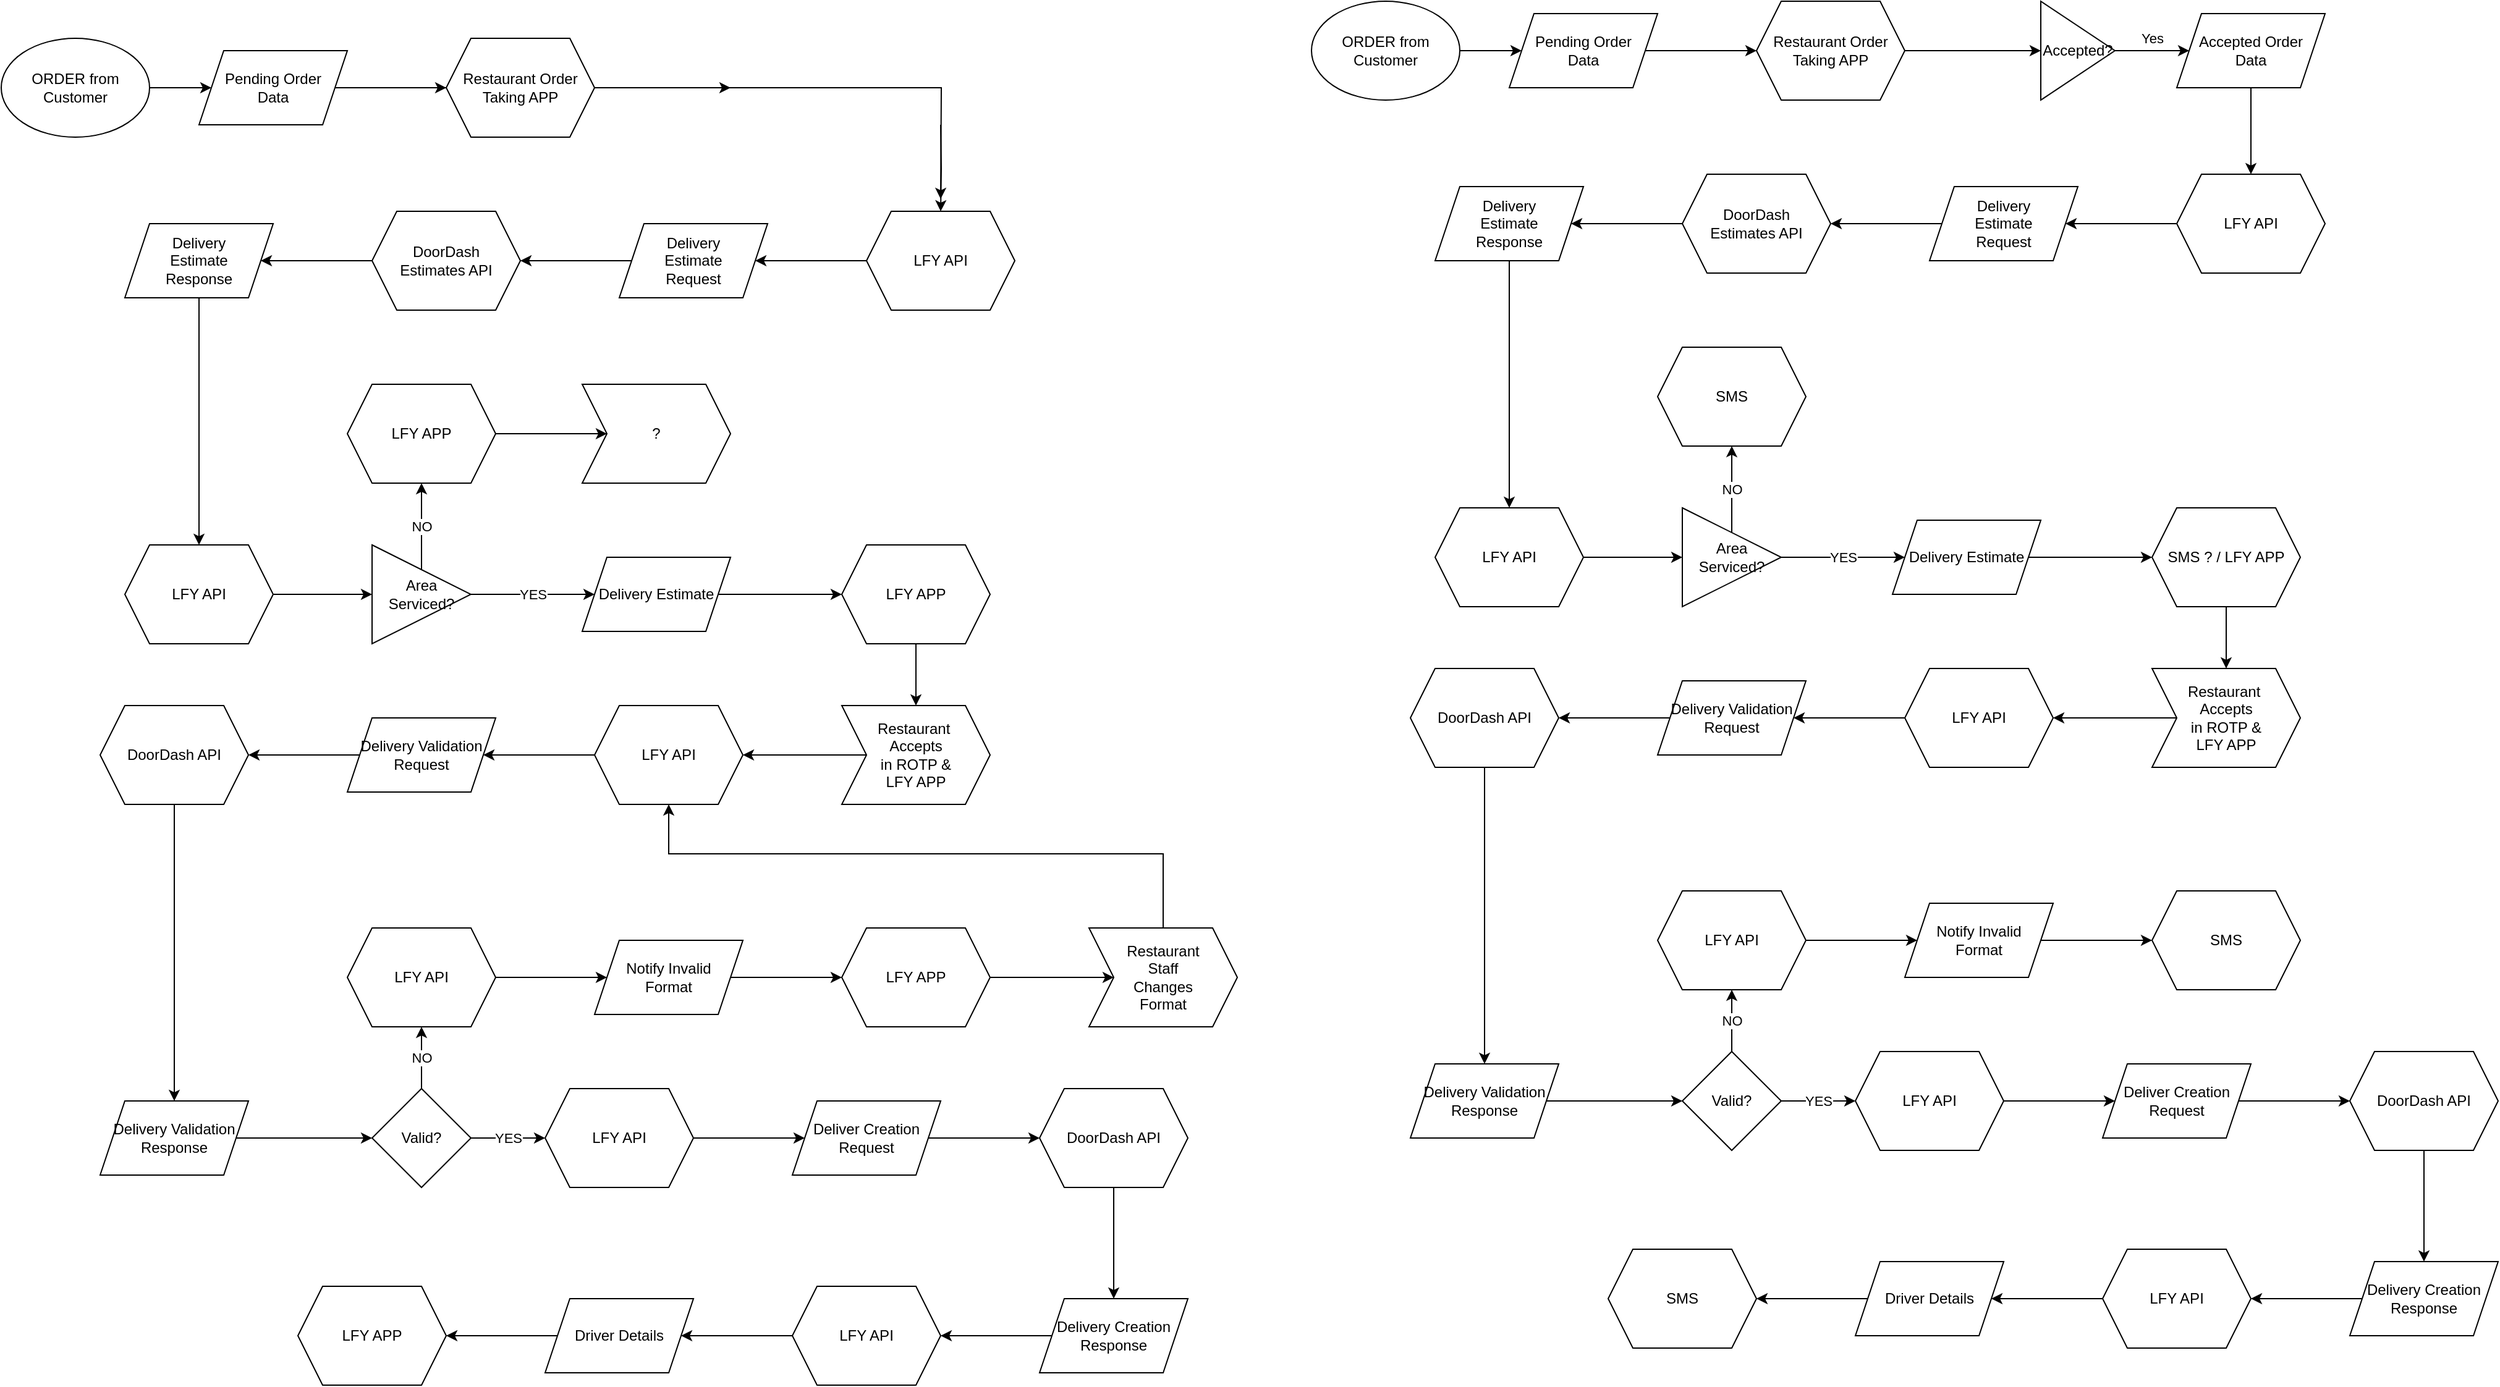 <mxfile version="13.10.3" type="github">
  <diagram id="C5RBs43oDa-KdzZeNtuy" name="Page-1">
    <mxGraphModel dx="2277" dy="486" grid="1" gridSize="10" guides="1" tooltips="1" connect="1" arrows="1" fold="1" page="1" pageScale="1" pageWidth="1169" pageHeight="827" math="0" shadow="0">
      <root>
        <mxCell id="WIyWlLk6GJQsqaUBKTNV-0" />
        <mxCell id="WIyWlLk6GJQsqaUBKTNV-1" parent="WIyWlLk6GJQsqaUBKTNV-0" />
        <mxCell id="BbHpFT5DxQx8BsEyUZnm-32" value="" style="edgeStyle=orthogonalEdgeStyle;rounded=0;orthogonalLoop=1;jettySize=auto;html=1;" parent="WIyWlLk6GJQsqaUBKTNV-1" source="BbHpFT5DxQx8BsEyUZnm-0" target="BbHpFT5DxQx8BsEyUZnm-29" edge="1">
          <mxGeometry relative="1" as="geometry" />
        </mxCell>
        <mxCell id="BbHpFT5DxQx8BsEyUZnm-0" value="ORDER from Customer" style="ellipse;whiteSpace=wrap;html=1;" parent="WIyWlLk6GJQsqaUBKTNV-1" vertex="1">
          <mxGeometry x="-1000" y="90" width="120" height="80" as="geometry" />
        </mxCell>
        <mxCell id="BbHpFT5DxQx8BsEyUZnm-31" value="" style="edgeStyle=orthogonalEdgeStyle;rounded=0;orthogonalLoop=1;jettySize=auto;html=1;" parent="WIyWlLk6GJQsqaUBKTNV-1" source="BbHpFT5DxQx8BsEyUZnm-29" target="BbHpFT5DxQx8BsEyUZnm-30" edge="1">
          <mxGeometry relative="1" as="geometry" />
        </mxCell>
        <mxCell id="Xb2oiLU13DwrRVQwLEj5-64" value="" style="edgeStyle=orthogonalEdgeStyle;rounded=0;orthogonalLoop=1;jettySize=auto;html=1;" edge="1" parent="WIyWlLk6GJQsqaUBKTNV-1" source="BbHpFT5DxQx8BsEyUZnm-29">
          <mxGeometry relative="1" as="geometry">
            <mxPoint x="-240" y="220" as="targetPoint" />
          </mxGeometry>
        </mxCell>
        <mxCell id="BbHpFT5DxQx8BsEyUZnm-29" value="Pending Order &lt;br&gt;Data" style="shape=parallelogram;perimeter=parallelogramPerimeter;whiteSpace=wrap;html=1;fixedSize=1;" parent="WIyWlLk6GJQsqaUBKTNV-1" vertex="1">
          <mxGeometry x="-840" y="100" width="120" height="60" as="geometry" />
        </mxCell>
        <mxCell id="BbHpFT5DxQx8BsEyUZnm-34" value="" style="edgeStyle=orthogonalEdgeStyle;rounded=0;orthogonalLoop=1;jettySize=auto;html=1;" parent="WIyWlLk6GJQsqaUBKTNV-1" source="BbHpFT5DxQx8BsEyUZnm-30" edge="1">
          <mxGeometry relative="1" as="geometry">
            <mxPoint x="-410" y="130" as="targetPoint" />
          </mxGeometry>
        </mxCell>
        <mxCell id="BbHpFT5DxQx8BsEyUZnm-30" value="Restaurant Order&lt;br&gt;Taking APP" style="shape=hexagon;perimeter=hexagonPerimeter2;whiteSpace=wrap;html=1;fixedSize=1;" parent="WIyWlLk6GJQsqaUBKTNV-1" vertex="1">
          <mxGeometry x="-640" y="90" width="120" height="80" as="geometry" />
        </mxCell>
        <mxCell id="BbHpFT5DxQx8BsEyUZnm-40" value="" style="edgeStyle=orthogonalEdgeStyle;rounded=0;orthogonalLoop=1;jettySize=auto;html=1;" parent="WIyWlLk6GJQsqaUBKTNV-1" target="BbHpFT5DxQx8BsEyUZnm-39" edge="1">
          <mxGeometry relative="1" as="geometry">
            <mxPoint x="-240" y="160" as="sourcePoint" />
          </mxGeometry>
        </mxCell>
        <mxCell id="BbHpFT5DxQx8BsEyUZnm-42" value="" style="edgeStyle=orthogonalEdgeStyle;rounded=0;orthogonalLoop=1;jettySize=auto;html=1;" parent="WIyWlLk6GJQsqaUBKTNV-1" source="BbHpFT5DxQx8BsEyUZnm-39" target="BbHpFT5DxQx8BsEyUZnm-41" edge="1">
          <mxGeometry relative="1" as="geometry" />
        </mxCell>
        <mxCell id="BbHpFT5DxQx8BsEyUZnm-39" value="LFY API" style="shape=hexagon;perimeter=hexagonPerimeter2;whiteSpace=wrap;html=1;fixedSize=1;" parent="WIyWlLk6GJQsqaUBKTNV-1" vertex="1">
          <mxGeometry x="-300" y="230" width="120" height="80" as="geometry" />
        </mxCell>
        <mxCell id="BbHpFT5DxQx8BsEyUZnm-44" value="" style="edgeStyle=orthogonalEdgeStyle;rounded=0;orthogonalLoop=1;jettySize=auto;html=1;" parent="WIyWlLk6GJQsqaUBKTNV-1" source="BbHpFT5DxQx8BsEyUZnm-41" target="BbHpFT5DxQx8BsEyUZnm-43" edge="1">
          <mxGeometry relative="1" as="geometry" />
        </mxCell>
        <mxCell id="BbHpFT5DxQx8BsEyUZnm-41" value="Delivery &lt;br&gt;Estimate&lt;br&gt;Request" style="shape=parallelogram;perimeter=parallelogramPerimeter;whiteSpace=wrap;html=1;fixedSize=1;" parent="WIyWlLk6GJQsqaUBKTNV-1" vertex="1">
          <mxGeometry x="-500" y="240" width="120" height="60" as="geometry" />
        </mxCell>
        <mxCell id="BbHpFT5DxQx8BsEyUZnm-46" value="" style="edgeStyle=orthogonalEdgeStyle;rounded=0;orthogonalLoop=1;jettySize=auto;html=1;" parent="WIyWlLk6GJQsqaUBKTNV-1" source="BbHpFT5DxQx8BsEyUZnm-43" target="BbHpFT5DxQx8BsEyUZnm-45" edge="1">
          <mxGeometry relative="1" as="geometry" />
        </mxCell>
        <mxCell id="BbHpFT5DxQx8BsEyUZnm-43" value="DoorDash &lt;br&gt;Estimates API" style="shape=hexagon;perimeter=hexagonPerimeter2;whiteSpace=wrap;html=1;fixedSize=1;" parent="WIyWlLk6GJQsqaUBKTNV-1" vertex="1">
          <mxGeometry x="-700" y="230" width="120" height="80" as="geometry" />
        </mxCell>
        <mxCell id="BbHpFT5DxQx8BsEyUZnm-50" value="" style="edgeStyle=orthogonalEdgeStyle;rounded=0;orthogonalLoop=1;jettySize=auto;html=1;" parent="WIyWlLk6GJQsqaUBKTNV-1" source="BbHpFT5DxQx8BsEyUZnm-45" target="BbHpFT5DxQx8BsEyUZnm-49" edge="1">
          <mxGeometry relative="1" as="geometry" />
        </mxCell>
        <mxCell id="BbHpFT5DxQx8BsEyUZnm-45" value="Delivery&lt;br&gt;Estimate&lt;br&gt;Response" style="shape=parallelogram;perimeter=parallelogramPerimeter;whiteSpace=wrap;html=1;fixedSize=1;" parent="WIyWlLk6GJQsqaUBKTNV-1" vertex="1">
          <mxGeometry x="-900" y="240" width="120" height="60" as="geometry" />
        </mxCell>
        <mxCell id="BbHpFT5DxQx8BsEyUZnm-58" value="" style="edgeStyle=orthogonalEdgeStyle;rounded=0;orthogonalLoop=1;jettySize=auto;html=1;" parent="WIyWlLk6GJQsqaUBKTNV-1" source="BbHpFT5DxQx8BsEyUZnm-49" target="BbHpFT5DxQx8BsEyUZnm-57" edge="1">
          <mxGeometry relative="1" as="geometry" />
        </mxCell>
        <mxCell id="BbHpFT5DxQx8BsEyUZnm-49" value="LFY API" style="shape=hexagon;perimeter=hexagonPerimeter2;whiteSpace=wrap;html=1;fixedSize=1;" parent="WIyWlLk6GJQsqaUBKTNV-1" vertex="1">
          <mxGeometry x="-900" y="500" width="120" height="80" as="geometry" />
        </mxCell>
        <mxCell id="BbHpFT5DxQx8BsEyUZnm-54" value="" style="edgeStyle=orthogonalEdgeStyle;rounded=0;orthogonalLoop=1;jettySize=auto;html=1;" parent="WIyWlLk6GJQsqaUBKTNV-1" source="BbHpFT5DxQx8BsEyUZnm-51" target="BbHpFT5DxQx8BsEyUZnm-53" edge="1">
          <mxGeometry relative="1" as="geometry" />
        </mxCell>
        <mxCell id="BbHpFT5DxQx8BsEyUZnm-51" value="Delivery Estimate" style="shape=parallelogram;perimeter=parallelogramPerimeter;whiteSpace=wrap;html=1;fixedSize=1;" parent="WIyWlLk6GJQsqaUBKTNV-1" vertex="1">
          <mxGeometry x="-530" y="510" width="120" height="60" as="geometry" />
        </mxCell>
        <mxCell id="BbHpFT5DxQx8BsEyUZnm-56" value="" style="edgeStyle=orthogonalEdgeStyle;rounded=0;orthogonalLoop=1;jettySize=auto;html=1;" parent="WIyWlLk6GJQsqaUBKTNV-1" source="BbHpFT5DxQx8BsEyUZnm-53" target="BbHpFT5DxQx8BsEyUZnm-55" edge="1">
          <mxGeometry relative="1" as="geometry" />
        </mxCell>
        <mxCell id="BbHpFT5DxQx8BsEyUZnm-53" value="LFY APP" style="shape=hexagon;perimeter=hexagonPerimeter2;whiteSpace=wrap;html=1;fixedSize=1;" parent="WIyWlLk6GJQsqaUBKTNV-1" vertex="1">
          <mxGeometry x="-320" y="500" width="120" height="80" as="geometry" />
        </mxCell>
        <mxCell id="BbHpFT5DxQx8BsEyUZnm-69" value="" style="edgeStyle=orthogonalEdgeStyle;rounded=0;orthogonalLoop=1;jettySize=auto;html=1;" parent="WIyWlLk6GJQsqaUBKTNV-1" source="BbHpFT5DxQx8BsEyUZnm-55" target="BbHpFT5DxQx8BsEyUZnm-68" edge="1">
          <mxGeometry relative="1" as="geometry" />
        </mxCell>
        <mxCell id="BbHpFT5DxQx8BsEyUZnm-55" value="Restaurant&amp;nbsp;&lt;br&gt;Accepts&lt;br&gt;in ROTP &amp;amp; &lt;br&gt;LFY APP" style="shape=step;perimeter=stepPerimeter;whiteSpace=wrap;html=1;fixedSize=1;" parent="WIyWlLk6GJQsqaUBKTNV-1" vertex="1">
          <mxGeometry x="-320" y="630" width="120" height="80" as="geometry" />
        </mxCell>
        <mxCell id="BbHpFT5DxQx8BsEyUZnm-59" value="YES" style="edgeStyle=orthogonalEdgeStyle;rounded=0;orthogonalLoop=1;jettySize=auto;html=1;" parent="WIyWlLk6GJQsqaUBKTNV-1" source="BbHpFT5DxQx8BsEyUZnm-57" target="BbHpFT5DxQx8BsEyUZnm-51" edge="1">
          <mxGeometry relative="1" as="geometry" />
        </mxCell>
        <mxCell id="BbHpFT5DxQx8BsEyUZnm-61" value="NO" style="edgeStyle=orthogonalEdgeStyle;rounded=0;orthogonalLoop=1;jettySize=auto;html=1;" parent="WIyWlLk6GJQsqaUBKTNV-1" source="BbHpFT5DxQx8BsEyUZnm-57" target="BbHpFT5DxQx8BsEyUZnm-60" edge="1">
          <mxGeometry relative="1" as="geometry" />
        </mxCell>
        <mxCell id="BbHpFT5DxQx8BsEyUZnm-57" value="Area&lt;br&gt;Serviced?" style="triangle;whiteSpace=wrap;html=1;" parent="WIyWlLk6GJQsqaUBKTNV-1" vertex="1">
          <mxGeometry x="-700" y="500" width="80" height="80" as="geometry" />
        </mxCell>
        <mxCell id="BbHpFT5DxQx8BsEyUZnm-63" value="" style="edgeStyle=orthogonalEdgeStyle;rounded=0;orthogonalLoop=1;jettySize=auto;html=1;" parent="WIyWlLk6GJQsqaUBKTNV-1" source="BbHpFT5DxQx8BsEyUZnm-60" target="BbHpFT5DxQx8BsEyUZnm-62" edge="1">
          <mxGeometry relative="1" as="geometry" />
        </mxCell>
        <mxCell id="BbHpFT5DxQx8BsEyUZnm-60" value="LFY APP" style="shape=hexagon;perimeter=hexagonPerimeter2;whiteSpace=wrap;html=1;fixedSize=1;" parent="WIyWlLk6GJQsqaUBKTNV-1" vertex="1">
          <mxGeometry x="-720" y="370" width="120" height="80" as="geometry" />
        </mxCell>
        <mxCell id="BbHpFT5DxQx8BsEyUZnm-62" value="?" style="shape=step;perimeter=stepPerimeter;whiteSpace=wrap;html=1;fixedSize=1;" parent="WIyWlLk6GJQsqaUBKTNV-1" vertex="1">
          <mxGeometry x="-530" y="370" width="120" height="80" as="geometry" />
        </mxCell>
        <mxCell id="BbHpFT5DxQx8BsEyUZnm-71" value="" style="edgeStyle=orthogonalEdgeStyle;rounded=0;orthogonalLoop=1;jettySize=auto;html=1;" parent="WIyWlLk6GJQsqaUBKTNV-1" source="BbHpFT5DxQx8BsEyUZnm-68" target="BbHpFT5DxQx8BsEyUZnm-70" edge="1">
          <mxGeometry relative="1" as="geometry" />
        </mxCell>
        <mxCell id="BbHpFT5DxQx8BsEyUZnm-68" value="LFY API" style="shape=hexagon;perimeter=hexagonPerimeter2;whiteSpace=wrap;html=1;fixedSize=1;" parent="WIyWlLk6GJQsqaUBKTNV-1" vertex="1">
          <mxGeometry x="-520" y="630" width="120" height="80" as="geometry" />
        </mxCell>
        <mxCell id="BbHpFT5DxQx8BsEyUZnm-73" value="" style="edgeStyle=orthogonalEdgeStyle;rounded=0;orthogonalLoop=1;jettySize=auto;html=1;" parent="WIyWlLk6GJQsqaUBKTNV-1" source="BbHpFT5DxQx8BsEyUZnm-70" target="BbHpFT5DxQx8BsEyUZnm-72" edge="1">
          <mxGeometry relative="1" as="geometry" />
        </mxCell>
        <mxCell id="BbHpFT5DxQx8BsEyUZnm-70" value="Delivery Validation&lt;br&gt;Request" style="shape=parallelogram;perimeter=parallelogramPerimeter;whiteSpace=wrap;html=1;fixedSize=1;" parent="WIyWlLk6GJQsqaUBKTNV-1" vertex="1">
          <mxGeometry x="-720" y="640" width="120" height="60" as="geometry" />
        </mxCell>
        <mxCell id="BbHpFT5DxQx8BsEyUZnm-75" value="" style="edgeStyle=orthogonalEdgeStyle;rounded=0;orthogonalLoop=1;jettySize=auto;html=1;" parent="WIyWlLk6GJQsqaUBKTNV-1" source="BbHpFT5DxQx8BsEyUZnm-72" target="BbHpFT5DxQx8BsEyUZnm-74" edge="1">
          <mxGeometry relative="1" as="geometry" />
        </mxCell>
        <mxCell id="BbHpFT5DxQx8BsEyUZnm-72" value="DoorDash API" style="shape=hexagon;perimeter=hexagonPerimeter2;whiteSpace=wrap;html=1;fixedSize=1;" parent="WIyWlLk6GJQsqaUBKTNV-1" vertex="1">
          <mxGeometry x="-920" y="630" width="120" height="80" as="geometry" />
        </mxCell>
        <mxCell id="BbHpFT5DxQx8BsEyUZnm-79" value="" style="edgeStyle=orthogonalEdgeStyle;rounded=0;orthogonalLoop=1;jettySize=auto;html=1;" parent="WIyWlLk6GJQsqaUBKTNV-1" source="BbHpFT5DxQx8BsEyUZnm-74" target="BbHpFT5DxQx8BsEyUZnm-78" edge="1">
          <mxGeometry relative="1" as="geometry" />
        </mxCell>
        <mxCell id="BbHpFT5DxQx8BsEyUZnm-74" value="Delivery Validation&lt;br&gt;Response" style="shape=parallelogram;perimeter=parallelogramPerimeter;whiteSpace=wrap;html=1;fixedSize=1;" parent="WIyWlLk6GJQsqaUBKTNV-1" vertex="1">
          <mxGeometry x="-920" y="950" width="120" height="60" as="geometry" />
        </mxCell>
        <mxCell id="BbHpFT5DxQx8BsEyUZnm-82" value="NO" style="edgeStyle=orthogonalEdgeStyle;rounded=0;orthogonalLoop=1;jettySize=auto;html=1;" parent="WIyWlLk6GJQsqaUBKTNV-1" source="BbHpFT5DxQx8BsEyUZnm-78" target="BbHpFT5DxQx8BsEyUZnm-81" edge="1">
          <mxGeometry relative="1" as="geometry" />
        </mxCell>
        <mxCell id="BbHpFT5DxQx8BsEyUZnm-92" value="YES" style="edgeStyle=orthogonalEdgeStyle;rounded=0;orthogonalLoop=1;jettySize=auto;html=1;" parent="WIyWlLk6GJQsqaUBKTNV-1" source="BbHpFT5DxQx8BsEyUZnm-78" target="BbHpFT5DxQx8BsEyUZnm-91" edge="1">
          <mxGeometry relative="1" as="geometry" />
        </mxCell>
        <mxCell id="BbHpFT5DxQx8BsEyUZnm-78" value="Valid?" style="rhombus;whiteSpace=wrap;html=1;" parent="WIyWlLk6GJQsqaUBKTNV-1" vertex="1">
          <mxGeometry x="-700" y="940" width="80" height="80" as="geometry" />
        </mxCell>
        <mxCell id="BbHpFT5DxQx8BsEyUZnm-84" value="" style="edgeStyle=orthogonalEdgeStyle;rounded=0;orthogonalLoop=1;jettySize=auto;html=1;" parent="WIyWlLk6GJQsqaUBKTNV-1" source="BbHpFT5DxQx8BsEyUZnm-81" target="BbHpFT5DxQx8BsEyUZnm-83" edge="1">
          <mxGeometry relative="1" as="geometry" />
        </mxCell>
        <mxCell id="BbHpFT5DxQx8BsEyUZnm-81" value="LFY API" style="shape=hexagon;perimeter=hexagonPerimeter2;whiteSpace=wrap;html=1;fixedSize=1;" parent="WIyWlLk6GJQsqaUBKTNV-1" vertex="1">
          <mxGeometry x="-720" y="810" width="120" height="80" as="geometry" />
        </mxCell>
        <mxCell id="BbHpFT5DxQx8BsEyUZnm-86" value="" style="edgeStyle=orthogonalEdgeStyle;rounded=0;orthogonalLoop=1;jettySize=auto;html=1;" parent="WIyWlLk6GJQsqaUBKTNV-1" source="BbHpFT5DxQx8BsEyUZnm-83" target="BbHpFT5DxQx8BsEyUZnm-85" edge="1">
          <mxGeometry relative="1" as="geometry" />
        </mxCell>
        <mxCell id="BbHpFT5DxQx8BsEyUZnm-83" value="Notify Invalid&lt;br&gt;Format" style="shape=parallelogram;perimeter=parallelogramPerimeter;whiteSpace=wrap;html=1;fixedSize=1;" parent="WIyWlLk6GJQsqaUBKTNV-1" vertex="1">
          <mxGeometry x="-520" y="820" width="120" height="60" as="geometry" />
        </mxCell>
        <mxCell id="BbHpFT5DxQx8BsEyUZnm-88" value="" style="edgeStyle=orthogonalEdgeStyle;rounded=0;orthogonalLoop=1;jettySize=auto;html=1;" parent="WIyWlLk6GJQsqaUBKTNV-1" source="BbHpFT5DxQx8BsEyUZnm-85" target="BbHpFT5DxQx8BsEyUZnm-87" edge="1">
          <mxGeometry relative="1" as="geometry" />
        </mxCell>
        <mxCell id="BbHpFT5DxQx8BsEyUZnm-85" value="LFY APP" style="shape=hexagon;perimeter=hexagonPerimeter2;whiteSpace=wrap;html=1;fixedSize=1;" parent="WIyWlLk6GJQsqaUBKTNV-1" vertex="1">
          <mxGeometry x="-320" y="810" width="120" height="80" as="geometry" />
        </mxCell>
        <mxCell id="BbHpFT5DxQx8BsEyUZnm-90" style="edgeStyle=orthogonalEdgeStyle;rounded=0;orthogonalLoop=1;jettySize=auto;html=1;entryX=0.5;entryY=1;entryDx=0;entryDy=0;" parent="WIyWlLk6GJQsqaUBKTNV-1" source="BbHpFT5DxQx8BsEyUZnm-87" target="BbHpFT5DxQx8BsEyUZnm-68" edge="1">
          <mxGeometry relative="1" as="geometry">
            <mxPoint x="-140" y="730" as="targetPoint" />
            <Array as="points">
              <mxPoint x="-60" y="750" />
              <mxPoint x="-460" y="750" />
            </Array>
          </mxGeometry>
        </mxCell>
        <mxCell id="BbHpFT5DxQx8BsEyUZnm-87" value="Restaurant&lt;br&gt;Staff&lt;br&gt;Changes&lt;br&gt;Format" style="shape=step;perimeter=stepPerimeter;whiteSpace=wrap;html=1;fixedSize=1;" parent="WIyWlLk6GJQsqaUBKTNV-1" vertex="1">
          <mxGeometry x="-120" y="810" width="120" height="80" as="geometry" />
        </mxCell>
        <mxCell id="BbHpFT5DxQx8BsEyUZnm-94" value="" style="edgeStyle=orthogonalEdgeStyle;rounded=0;orthogonalLoop=1;jettySize=auto;html=1;" parent="WIyWlLk6GJQsqaUBKTNV-1" source="BbHpFT5DxQx8BsEyUZnm-91" target="BbHpFT5DxQx8BsEyUZnm-93" edge="1">
          <mxGeometry relative="1" as="geometry" />
        </mxCell>
        <mxCell id="BbHpFT5DxQx8BsEyUZnm-91" value="LFY API" style="shape=hexagon;perimeter=hexagonPerimeter2;whiteSpace=wrap;html=1;fixedSize=1;" parent="WIyWlLk6GJQsqaUBKTNV-1" vertex="1">
          <mxGeometry x="-560" y="940" width="120" height="80" as="geometry" />
        </mxCell>
        <mxCell id="BbHpFT5DxQx8BsEyUZnm-96" value="" style="edgeStyle=orthogonalEdgeStyle;rounded=0;orthogonalLoop=1;jettySize=auto;html=1;" parent="WIyWlLk6GJQsqaUBKTNV-1" source="BbHpFT5DxQx8BsEyUZnm-93" target="BbHpFT5DxQx8BsEyUZnm-95" edge="1">
          <mxGeometry relative="1" as="geometry" />
        </mxCell>
        <mxCell id="BbHpFT5DxQx8BsEyUZnm-93" value="Deliver Creation&lt;br&gt;Request" style="shape=parallelogram;perimeter=parallelogramPerimeter;whiteSpace=wrap;html=1;fixedSize=1;" parent="WIyWlLk6GJQsqaUBKTNV-1" vertex="1">
          <mxGeometry x="-360" y="950" width="120" height="60" as="geometry" />
        </mxCell>
        <mxCell id="BbHpFT5DxQx8BsEyUZnm-98" value="" style="edgeStyle=orthogonalEdgeStyle;rounded=0;orthogonalLoop=1;jettySize=auto;html=1;" parent="WIyWlLk6GJQsqaUBKTNV-1" source="BbHpFT5DxQx8BsEyUZnm-95" target="BbHpFT5DxQx8BsEyUZnm-97" edge="1">
          <mxGeometry relative="1" as="geometry" />
        </mxCell>
        <mxCell id="BbHpFT5DxQx8BsEyUZnm-95" value="DoorDash API" style="shape=hexagon;perimeter=hexagonPerimeter2;whiteSpace=wrap;html=1;fixedSize=1;" parent="WIyWlLk6GJQsqaUBKTNV-1" vertex="1">
          <mxGeometry x="-160" y="940" width="120" height="80" as="geometry" />
        </mxCell>
        <mxCell id="BbHpFT5DxQx8BsEyUZnm-100" value="" style="edgeStyle=orthogonalEdgeStyle;rounded=0;orthogonalLoop=1;jettySize=auto;html=1;" parent="WIyWlLk6GJQsqaUBKTNV-1" source="BbHpFT5DxQx8BsEyUZnm-97" target="BbHpFT5DxQx8BsEyUZnm-99" edge="1">
          <mxGeometry relative="1" as="geometry" />
        </mxCell>
        <mxCell id="BbHpFT5DxQx8BsEyUZnm-97" value="Delivery Creation&lt;br&gt;Response" style="shape=parallelogram;perimeter=parallelogramPerimeter;whiteSpace=wrap;html=1;fixedSize=1;" parent="WIyWlLk6GJQsqaUBKTNV-1" vertex="1">
          <mxGeometry x="-160" y="1110" width="120" height="60" as="geometry" />
        </mxCell>
        <mxCell id="BbHpFT5DxQx8BsEyUZnm-104" value="" style="edgeStyle=orthogonalEdgeStyle;rounded=0;orthogonalLoop=1;jettySize=auto;html=1;" parent="WIyWlLk6GJQsqaUBKTNV-1" source="BbHpFT5DxQx8BsEyUZnm-99" target="BbHpFT5DxQx8BsEyUZnm-103" edge="1">
          <mxGeometry relative="1" as="geometry" />
        </mxCell>
        <mxCell id="BbHpFT5DxQx8BsEyUZnm-99" value="LFY API" style="shape=hexagon;perimeter=hexagonPerimeter2;whiteSpace=wrap;html=1;fixedSize=1;" parent="WIyWlLk6GJQsqaUBKTNV-1" vertex="1">
          <mxGeometry x="-360" y="1100" width="120" height="80" as="geometry" />
        </mxCell>
        <mxCell id="BbHpFT5DxQx8BsEyUZnm-106" value="" style="edgeStyle=orthogonalEdgeStyle;rounded=0;orthogonalLoop=1;jettySize=auto;html=1;" parent="WIyWlLk6GJQsqaUBKTNV-1" source="BbHpFT5DxQx8BsEyUZnm-103" target="BbHpFT5DxQx8BsEyUZnm-105" edge="1">
          <mxGeometry relative="1" as="geometry" />
        </mxCell>
        <mxCell id="BbHpFT5DxQx8BsEyUZnm-103" value="Driver Details" style="shape=parallelogram;perimeter=parallelogramPerimeter;whiteSpace=wrap;html=1;fixedSize=1;" parent="WIyWlLk6GJQsqaUBKTNV-1" vertex="1">
          <mxGeometry x="-560" y="1110" width="120" height="60" as="geometry" />
        </mxCell>
        <mxCell id="BbHpFT5DxQx8BsEyUZnm-105" value="LFY APP" style="shape=hexagon;perimeter=hexagonPerimeter2;whiteSpace=wrap;html=1;fixedSize=1;" parent="WIyWlLk6GJQsqaUBKTNV-1" vertex="1">
          <mxGeometry x="-760" y="1100" width="120" height="80" as="geometry" />
        </mxCell>
        <mxCell id="Xb2oiLU13DwrRVQwLEj5-0" value="" style="edgeStyle=orthogonalEdgeStyle;rounded=0;orthogonalLoop=1;jettySize=auto;html=1;" edge="1" parent="WIyWlLk6GJQsqaUBKTNV-1" source="Xb2oiLU13DwrRVQwLEj5-1" target="Xb2oiLU13DwrRVQwLEj5-3">
          <mxGeometry relative="1" as="geometry" />
        </mxCell>
        <mxCell id="Xb2oiLU13DwrRVQwLEj5-1" value="ORDER from Customer" style="ellipse;whiteSpace=wrap;html=1;" vertex="1" parent="WIyWlLk6GJQsqaUBKTNV-1">
          <mxGeometry x="60" y="60" width="120" height="80" as="geometry" />
        </mxCell>
        <mxCell id="Xb2oiLU13DwrRVQwLEj5-2" value="" style="edgeStyle=orthogonalEdgeStyle;rounded=0;orthogonalLoop=1;jettySize=auto;html=1;" edge="1" parent="WIyWlLk6GJQsqaUBKTNV-1" source="Xb2oiLU13DwrRVQwLEj5-3" target="Xb2oiLU13DwrRVQwLEj5-5">
          <mxGeometry relative="1" as="geometry" />
        </mxCell>
        <mxCell id="Xb2oiLU13DwrRVQwLEj5-3" value="Pending Order &lt;br&gt;Data" style="shape=parallelogram;perimeter=parallelogramPerimeter;whiteSpace=wrap;html=1;fixedSize=1;" vertex="1" parent="WIyWlLk6GJQsqaUBKTNV-1">
          <mxGeometry x="220" y="70" width="120" height="60" as="geometry" />
        </mxCell>
        <mxCell id="Xb2oiLU13DwrRVQwLEj5-4" value="" style="edgeStyle=orthogonalEdgeStyle;rounded=0;orthogonalLoop=1;jettySize=auto;html=1;" edge="1" parent="WIyWlLk6GJQsqaUBKTNV-1" source="Xb2oiLU13DwrRVQwLEj5-5" target="Xb2oiLU13DwrRVQwLEj5-7">
          <mxGeometry relative="1" as="geometry" />
        </mxCell>
        <mxCell id="Xb2oiLU13DwrRVQwLEj5-5" value="Restaurant Order&lt;br&gt;Taking APP" style="shape=hexagon;perimeter=hexagonPerimeter2;whiteSpace=wrap;html=1;fixedSize=1;" vertex="1" parent="WIyWlLk6GJQsqaUBKTNV-1">
          <mxGeometry x="420" y="60" width="120" height="80" as="geometry" />
        </mxCell>
        <mxCell id="Xb2oiLU13DwrRVQwLEj5-6" value="Yes" style="edgeStyle=orthogonalEdgeStyle;rounded=0;orthogonalLoop=1;jettySize=auto;html=1;" edge="1" parent="WIyWlLk6GJQsqaUBKTNV-1" source="Xb2oiLU13DwrRVQwLEj5-7" target="Xb2oiLU13DwrRVQwLEj5-9">
          <mxGeometry y="10" relative="1" as="geometry">
            <mxPoint as="offset" />
          </mxGeometry>
        </mxCell>
        <mxCell id="Xb2oiLU13DwrRVQwLEj5-7" value="Accepted?" style="triangle;whiteSpace=wrap;html=1;" vertex="1" parent="WIyWlLk6GJQsqaUBKTNV-1">
          <mxGeometry x="650" y="60" width="60" height="80" as="geometry" />
        </mxCell>
        <mxCell id="Xb2oiLU13DwrRVQwLEj5-8" value="" style="edgeStyle=orthogonalEdgeStyle;rounded=0;orthogonalLoop=1;jettySize=auto;html=1;" edge="1" parent="WIyWlLk6GJQsqaUBKTNV-1" source="Xb2oiLU13DwrRVQwLEj5-9" target="Xb2oiLU13DwrRVQwLEj5-11">
          <mxGeometry relative="1" as="geometry" />
        </mxCell>
        <mxCell id="Xb2oiLU13DwrRVQwLEj5-9" value="Accepted Order&lt;br&gt;Data" style="shape=parallelogram;perimeter=parallelogramPerimeter;whiteSpace=wrap;html=1;fixedSize=1;" vertex="1" parent="WIyWlLk6GJQsqaUBKTNV-1">
          <mxGeometry x="760" y="70" width="120" height="60" as="geometry" />
        </mxCell>
        <mxCell id="Xb2oiLU13DwrRVQwLEj5-10" value="" style="edgeStyle=orthogonalEdgeStyle;rounded=0;orthogonalLoop=1;jettySize=auto;html=1;" edge="1" parent="WIyWlLk6GJQsqaUBKTNV-1" source="Xb2oiLU13DwrRVQwLEj5-11" target="Xb2oiLU13DwrRVQwLEj5-13">
          <mxGeometry relative="1" as="geometry" />
        </mxCell>
        <mxCell id="Xb2oiLU13DwrRVQwLEj5-11" value="LFY API" style="shape=hexagon;perimeter=hexagonPerimeter2;whiteSpace=wrap;html=1;fixedSize=1;" vertex="1" parent="WIyWlLk6GJQsqaUBKTNV-1">
          <mxGeometry x="760" y="200" width="120" height="80" as="geometry" />
        </mxCell>
        <mxCell id="Xb2oiLU13DwrRVQwLEj5-12" value="" style="edgeStyle=orthogonalEdgeStyle;rounded=0;orthogonalLoop=1;jettySize=auto;html=1;" edge="1" parent="WIyWlLk6GJQsqaUBKTNV-1" source="Xb2oiLU13DwrRVQwLEj5-13" target="Xb2oiLU13DwrRVQwLEj5-15">
          <mxGeometry relative="1" as="geometry" />
        </mxCell>
        <mxCell id="Xb2oiLU13DwrRVQwLEj5-13" value="Delivery &lt;br&gt;Estimate&lt;br&gt;Request" style="shape=parallelogram;perimeter=parallelogramPerimeter;whiteSpace=wrap;html=1;fixedSize=1;" vertex="1" parent="WIyWlLk6GJQsqaUBKTNV-1">
          <mxGeometry x="560" y="210" width="120" height="60" as="geometry" />
        </mxCell>
        <mxCell id="Xb2oiLU13DwrRVQwLEj5-14" value="" style="edgeStyle=orthogonalEdgeStyle;rounded=0;orthogonalLoop=1;jettySize=auto;html=1;" edge="1" parent="WIyWlLk6GJQsqaUBKTNV-1" source="Xb2oiLU13DwrRVQwLEj5-15" target="Xb2oiLU13DwrRVQwLEj5-17">
          <mxGeometry relative="1" as="geometry" />
        </mxCell>
        <mxCell id="Xb2oiLU13DwrRVQwLEj5-15" value="DoorDash &lt;br&gt;Estimates API" style="shape=hexagon;perimeter=hexagonPerimeter2;whiteSpace=wrap;html=1;fixedSize=1;" vertex="1" parent="WIyWlLk6GJQsqaUBKTNV-1">
          <mxGeometry x="360" y="200" width="120" height="80" as="geometry" />
        </mxCell>
        <mxCell id="Xb2oiLU13DwrRVQwLEj5-16" value="" style="edgeStyle=orthogonalEdgeStyle;rounded=0;orthogonalLoop=1;jettySize=auto;html=1;" edge="1" parent="WIyWlLk6GJQsqaUBKTNV-1" source="Xb2oiLU13DwrRVQwLEj5-17" target="Xb2oiLU13DwrRVQwLEj5-19">
          <mxGeometry relative="1" as="geometry" />
        </mxCell>
        <mxCell id="Xb2oiLU13DwrRVQwLEj5-17" value="Delivery&lt;br&gt;Estimate&lt;br&gt;Response" style="shape=parallelogram;perimeter=parallelogramPerimeter;whiteSpace=wrap;html=1;fixedSize=1;" vertex="1" parent="WIyWlLk6GJQsqaUBKTNV-1">
          <mxGeometry x="160" y="210" width="120" height="60" as="geometry" />
        </mxCell>
        <mxCell id="Xb2oiLU13DwrRVQwLEj5-18" value="" style="edgeStyle=orthogonalEdgeStyle;rounded=0;orthogonalLoop=1;jettySize=auto;html=1;" edge="1" parent="WIyWlLk6GJQsqaUBKTNV-1" source="Xb2oiLU13DwrRVQwLEj5-19" target="Xb2oiLU13DwrRVQwLEj5-28">
          <mxGeometry relative="1" as="geometry" />
        </mxCell>
        <mxCell id="Xb2oiLU13DwrRVQwLEj5-19" value="LFY API" style="shape=hexagon;perimeter=hexagonPerimeter2;whiteSpace=wrap;html=1;fixedSize=1;" vertex="1" parent="WIyWlLk6GJQsqaUBKTNV-1">
          <mxGeometry x="160" y="470" width="120" height="80" as="geometry" />
        </mxCell>
        <mxCell id="Xb2oiLU13DwrRVQwLEj5-20" value="" style="edgeStyle=orthogonalEdgeStyle;rounded=0;orthogonalLoop=1;jettySize=auto;html=1;" edge="1" parent="WIyWlLk6GJQsqaUBKTNV-1" source="Xb2oiLU13DwrRVQwLEj5-21" target="Xb2oiLU13DwrRVQwLEj5-23">
          <mxGeometry relative="1" as="geometry" />
        </mxCell>
        <mxCell id="Xb2oiLU13DwrRVQwLEj5-21" value="Delivery Estimate" style="shape=parallelogram;perimeter=parallelogramPerimeter;whiteSpace=wrap;html=1;fixedSize=1;" vertex="1" parent="WIyWlLk6GJQsqaUBKTNV-1">
          <mxGeometry x="530" y="480" width="120" height="60" as="geometry" />
        </mxCell>
        <mxCell id="Xb2oiLU13DwrRVQwLEj5-22" value="" style="edgeStyle=orthogonalEdgeStyle;rounded=0;orthogonalLoop=1;jettySize=auto;html=1;" edge="1" parent="WIyWlLk6GJQsqaUBKTNV-1" source="Xb2oiLU13DwrRVQwLEj5-23" target="Xb2oiLU13DwrRVQwLEj5-25">
          <mxGeometry relative="1" as="geometry" />
        </mxCell>
        <mxCell id="Xb2oiLU13DwrRVQwLEj5-23" value="SMS ? / LFY APP" style="shape=hexagon;perimeter=hexagonPerimeter2;whiteSpace=wrap;html=1;fixedSize=1;" vertex="1" parent="WIyWlLk6GJQsqaUBKTNV-1">
          <mxGeometry x="740" y="470" width="120" height="80" as="geometry" />
        </mxCell>
        <mxCell id="Xb2oiLU13DwrRVQwLEj5-24" value="" style="edgeStyle=orthogonalEdgeStyle;rounded=0;orthogonalLoop=1;jettySize=auto;html=1;" edge="1" parent="WIyWlLk6GJQsqaUBKTNV-1" source="Xb2oiLU13DwrRVQwLEj5-25" target="Xb2oiLU13DwrRVQwLEj5-33">
          <mxGeometry relative="1" as="geometry" />
        </mxCell>
        <mxCell id="Xb2oiLU13DwrRVQwLEj5-25" value="Restaurant&amp;nbsp;&lt;br&gt;Accepts&lt;br&gt;in ROTP &amp;amp; &lt;br&gt;LFY APP" style="shape=step;perimeter=stepPerimeter;whiteSpace=wrap;html=1;fixedSize=1;" vertex="1" parent="WIyWlLk6GJQsqaUBKTNV-1">
          <mxGeometry x="740" y="600" width="120" height="80" as="geometry" />
        </mxCell>
        <mxCell id="Xb2oiLU13DwrRVQwLEj5-26" value="YES" style="edgeStyle=orthogonalEdgeStyle;rounded=0;orthogonalLoop=1;jettySize=auto;html=1;" edge="1" parent="WIyWlLk6GJQsqaUBKTNV-1" source="Xb2oiLU13DwrRVQwLEj5-28" target="Xb2oiLU13DwrRVQwLEj5-21">
          <mxGeometry relative="1" as="geometry" />
        </mxCell>
        <mxCell id="Xb2oiLU13DwrRVQwLEj5-27" value="NO" style="edgeStyle=orthogonalEdgeStyle;rounded=0;orthogonalLoop=1;jettySize=auto;html=1;" edge="1" parent="WIyWlLk6GJQsqaUBKTNV-1" source="Xb2oiLU13DwrRVQwLEj5-28" target="Xb2oiLU13DwrRVQwLEj5-30">
          <mxGeometry relative="1" as="geometry" />
        </mxCell>
        <mxCell id="Xb2oiLU13DwrRVQwLEj5-28" value="Area&lt;br&gt;Serviced?" style="triangle;whiteSpace=wrap;html=1;" vertex="1" parent="WIyWlLk6GJQsqaUBKTNV-1">
          <mxGeometry x="360" y="470" width="80" height="80" as="geometry" />
        </mxCell>
        <mxCell id="Xb2oiLU13DwrRVQwLEj5-30" value="SMS" style="shape=hexagon;perimeter=hexagonPerimeter2;whiteSpace=wrap;html=1;fixedSize=1;" vertex="1" parent="WIyWlLk6GJQsqaUBKTNV-1">
          <mxGeometry x="340" y="340" width="120" height="80" as="geometry" />
        </mxCell>
        <mxCell id="Xb2oiLU13DwrRVQwLEj5-32" value="" style="edgeStyle=orthogonalEdgeStyle;rounded=0;orthogonalLoop=1;jettySize=auto;html=1;" edge="1" parent="WIyWlLk6GJQsqaUBKTNV-1" source="Xb2oiLU13DwrRVQwLEj5-33" target="Xb2oiLU13DwrRVQwLEj5-35">
          <mxGeometry relative="1" as="geometry" />
        </mxCell>
        <mxCell id="Xb2oiLU13DwrRVQwLEj5-33" value="LFY API" style="shape=hexagon;perimeter=hexagonPerimeter2;whiteSpace=wrap;html=1;fixedSize=1;" vertex="1" parent="WIyWlLk6GJQsqaUBKTNV-1">
          <mxGeometry x="540" y="600" width="120" height="80" as="geometry" />
        </mxCell>
        <mxCell id="Xb2oiLU13DwrRVQwLEj5-34" value="" style="edgeStyle=orthogonalEdgeStyle;rounded=0;orthogonalLoop=1;jettySize=auto;html=1;" edge="1" parent="WIyWlLk6GJQsqaUBKTNV-1" source="Xb2oiLU13DwrRVQwLEj5-35" target="Xb2oiLU13DwrRVQwLEj5-37">
          <mxGeometry relative="1" as="geometry" />
        </mxCell>
        <mxCell id="Xb2oiLU13DwrRVQwLEj5-35" value="Delivery Validation&lt;br&gt;Request" style="shape=parallelogram;perimeter=parallelogramPerimeter;whiteSpace=wrap;html=1;fixedSize=1;" vertex="1" parent="WIyWlLk6GJQsqaUBKTNV-1">
          <mxGeometry x="340" y="610" width="120" height="60" as="geometry" />
        </mxCell>
        <mxCell id="Xb2oiLU13DwrRVQwLEj5-36" value="" style="edgeStyle=orthogonalEdgeStyle;rounded=0;orthogonalLoop=1;jettySize=auto;html=1;" edge="1" parent="WIyWlLk6GJQsqaUBKTNV-1" source="Xb2oiLU13DwrRVQwLEj5-37" target="Xb2oiLU13DwrRVQwLEj5-39">
          <mxGeometry relative="1" as="geometry" />
        </mxCell>
        <mxCell id="Xb2oiLU13DwrRVQwLEj5-37" value="DoorDash API" style="shape=hexagon;perimeter=hexagonPerimeter2;whiteSpace=wrap;html=1;fixedSize=1;" vertex="1" parent="WIyWlLk6GJQsqaUBKTNV-1">
          <mxGeometry x="140" y="600" width="120" height="80" as="geometry" />
        </mxCell>
        <mxCell id="Xb2oiLU13DwrRVQwLEj5-38" value="" style="edgeStyle=orthogonalEdgeStyle;rounded=0;orthogonalLoop=1;jettySize=auto;html=1;" edge="1" parent="WIyWlLk6GJQsqaUBKTNV-1" source="Xb2oiLU13DwrRVQwLEj5-39" target="Xb2oiLU13DwrRVQwLEj5-42">
          <mxGeometry relative="1" as="geometry" />
        </mxCell>
        <mxCell id="Xb2oiLU13DwrRVQwLEj5-39" value="Delivery Validation&lt;br&gt;Response" style="shape=parallelogram;perimeter=parallelogramPerimeter;whiteSpace=wrap;html=1;fixedSize=1;" vertex="1" parent="WIyWlLk6GJQsqaUBKTNV-1">
          <mxGeometry x="140" y="920" width="120" height="60" as="geometry" />
        </mxCell>
        <mxCell id="Xb2oiLU13DwrRVQwLEj5-40" value="NO" style="edgeStyle=orthogonalEdgeStyle;rounded=0;orthogonalLoop=1;jettySize=auto;html=1;" edge="1" parent="WIyWlLk6GJQsqaUBKTNV-1" source="Xb2oiLU13DwrRVQwLEj5-42" target="Xb2oiLU13DwrRVQwLEj5-44">
          <mxGeometry relative="1" as="geometry" />
        </mxCell>
        <mxCell id="Xb2oiLU13DwrRVQwLEj5-41" value="YES" style="edgeStyle=orthogonalEdgeStyle;rounded=0;orthogonalLoop=1;jettySize=auto;html=1;" edge="1" parent="WIyWlLk6GJQsqaUBKTNV-1" source="Xb2oiLU13DwrRVQwLEj5-42" target="Xb2oiLU13DwrRVQwLEj5-52">
          <mxGeometry relative="1" as="geometry" />
        </mxCell>
        <mxCell id="Xb2oiLU13DwrRVQwLEj5-42" value="Valid?" style="rhombus;whiteSpace=wrap;html=1;" vertex="1" parent="WIyWlLk6GJQsqaUBKTNV-1">
          <mxGeometry x="360" y="910" width="80" height="80" as="geometry" />
        </mxCell>
        <mxCell id="Xb2oiLU13DwrRVQwLEj5-43" value="" style="edgeStyle=orthogonalEdgeStyle;rounded=0;orthogonalLoop=1;jettySize=auto;html=1;" edge="1" parent="WIyWlLk6GJQsqaUBKTNV-1" source="Xb2oiLU13DwrRVQwLEj5-44" target="Xb2oiLU13DwrRVQwLEj5-46">
          <mxGeometry relative="1" as="geometry" />
        </mxCell>
        <mxCell id="Xb2oiLU13DwrRVQwLEj5-44" value="LFY API" style="shape=hexagon;perimeter=hexagonPerimeter2;whiteSpace=wrap;html=1;fixedSize=1;" vertex="1" parent="WIyWlLk6GJQsqaUBKTNV-1">
          <mxGeometry x="340" y="780" width="120" height="80" as="geometry" />
        </mxCell>
        <mxCell id="Xb2oiLU13DwrRVQwLEj5-45" value="" style="edgeStyle=orthogonalEdgeStyle;rounded=0;orthogonalLoop=1;jettySize=auto;html=1;" edge="1" parent="WIyWlLk6GJQsqaUBKTNV-1" source="Xb2oiLU13DwrRVQwLEj5-46" target="Xb2oiLU13DwrRVQwLEj5-48">
          <mxGeometry relative="1" as="geometry" />
        </mxCell>
        <mxCell id="Xb2oiLU13DwrRVQwLEj5-46" value="Notify Invalid&lt;br&gt;Format" style="shape=parallelogram;perimeter=parallelogramPerimeter;whiteSpace=wrap;html=1;fixedSize=1;" vertex="1" parent="WIyWlLk6GJQsqaUBKTNV-1">
          <mxGeometry x="540" y="790" width="120" height="60" as="geometry" />
        </mxCell>
        <mxCell id="Xb2oiLU13DwrRVQwLEj5-48" value="SMS" style="shape=hexagon;perimeter=hexagonPerimeter2;whiteSpace=wrap;html=1;fixedSize=1;" vertex="1" parent="WIyWlLk6GJQsqaUBKTNV-1">
          <mxGeometry x="740" y="780" width="120" height="80" as="geometry" />
        </mxCell>
        <mxCell id="Xb2oiLU13DwrRVQwLEj5-51" value="" style="edgeStyle=orthogonalEdgeStyle;rounded=0;orthogonalLoop=1;jettySize=auto;html=1;" edge="1" parent="WIyWlLk6GJQsqaUBKTNV-1" source="Xb2oiLU13DwrRVQwLEj5-52" target="Xb2oiLU13DwrRVQwLEj5-54">
          <mxGeometry relative="1" as="geometry" />
        </mxCell>
        <mxCell id="Xb2oiLU13DwrRVQwLEj5-52" value="LFY API" style="shape=hexagon;perimeter=hexagonPerimeter2;whiteSpace=wrap;html=1;fixedSize=1;" vertex="1" parent="WIyWlLk6GJQsqaUBKTNV-1">
          <mxGeometry x="500" y="910" width="120" height="80" as="geometry" />
        </mxCell>
        <mxCell id="Xb2oiLU13DwrRVQwLEj5-53" value="" style="edgeStyle=orthogonalEdgeStyle;rounded=0;orthogonalLoop=1;jettySize=auto;html=1;" edge="1" parent="WIyWlLk6GJQsqaUBKTNV-1" source="Xb2oiLU13DwrRVQwLEj5-54" target="Xb2oiLU13DwrRVQwLEj5-56">
          <mxGeometry relative="1" as="geometry" />
        </mxCell>
        <mxCell id="Xb2oiLU13DwrRVQwLEj5-54" value="Deliver Creation&lt;br&gt;Request" style="shape=parallelogram;perimeter=parallelogramPerimeter;whiteSpace=wrap;html=1;fixedSize=1;" vertex="1" parent="WIyWlLk6GJQsqaUBKTNV-1">
          <mxGeometry x="700" y="920" width="120" height="60" as="geometry" />
        </mxCell>
        <mxCell id="Xb2oiLU13DwrRVQwLEj5-55" value="" style="edgeStyle=orthogonalEdgeStyle;rounded=0;orthogonalLoop=1;jettySize=auto;html=1;" edge="1" parent="WIyWlLk6GJQsqaUBKTNV-1" source="Xb2oiLU13DwrRVQwLEj5-56" target="Xb2oiLU13DwrRVQwLEj5-58">
          <mxGeometry relative="1" as="geometry" />
        </mxCell>
        <mxCell id="Xb2oiLU13DwrRVQwLEj5-56" value="DoorDash API" style="shape=hexagon;perimeter=hexagonPerimeter2;whiteSpace=wrap;html=1;fixedSize=1;" vertex="1" parent="WIyWlLk6GJQsqaUBKTNV-1">
          <mxGeometry x="900" y="910" width="120" height="80" as="geometry" />
        </mxCell>
        <mxCell id="Xb2oiLU13DwrRVQwLEj5-57" value="" style="edgeStyle=orthogonalEdgeStyle;rounded=0;orthogonalLoop=1;jettySize=auto;html=1;" edge="1" parent="WIyWlLk6GJQsqaUBKTNV-1" source="Xb2oiLU13DwrRVQwLEj5-58" target="Xb2oiLU13DwrRVQwLEj5-60">
          <mxGeometry relative="1" as="geometry" />
        </mxCell>
        <mxCell id="Xb2oiLU13DwrRVQwLEj5-58" value="Delivery Creation&lt;br&gt;Response" style="shape=parallelogram;perimeter=parallelogramPerimeter;whiteSpace=wrap;html=1;fixedSize=1;" vertex="1" parent="WIyWlLk6GJQsqaUBKTNV-1">
          <mxGeometry x="900" y="1080" width="120" height="60" as="geometry" />
        </mxCell>
        <mxCell id="Xb2oiLU13DwrRVQwLEj5-59" value="" style="edgeStyle=orthogonalEdgeStyle;rounded=0;orthogonalLoop=1;jettySize=auto;html=1;" edge="1" parent="WIyWlLk6GJQsqaUBKTNV-1" source="Xb2oiLU13DwrRVQwLEj5-60" target="Xb2oiLU13DwrRVQwLEj5-62">
          <mxGeometry relative="1" as="geometry" />
        </mxCell>
        <mxCell id="Xb2oiLU13DwrRVQwLEj5-60" value="LFY API" style="shape=hexagon;perimeter=hexagonPerimeter2;whiteSpace=wrap;html=1;fixedSize=1;" vertex="1" parent="WIyWlLk6GJQsqaUBKTNV-1">
          <mxGeometry x="700" y="1070" width="120" height="80" as="geometry" />
        </mxCell>
        <mxCell id="Xb2oiLU13DwrRVQwLEj5-61" value="" style="edgeStyle=orthogonalEdgeStyle;rounded=0;orthogonalLoop=1;jettySize=auto;html=1;" edge="1" parent="WIyWlLk6GJQsqaUBKTNV-1" source="Xb2oiLU13DwrRVQwLEj5-62" target="Xb2oiLU13DwrRVQwLEj5-63">
          <mxGeometry relative="1" as="geometry" />
        </mxCell>
        <mxCell id="Xb2oiLU13DwrRVQwLEj5-62" value="Driver Details" style="shape=parallelogram;perimeter=parallelogramPerimeter;whiteSpace=wrap;html=1;fixedSize=1;" vertex="1" parent="WIyWlLk6GJQsqaUBKTNV-1">
          <mxGeometry x="500" y="1080" width="120" height="60" as="geometry" />
        </mxCell>
        <mxCell id="Xb2oiLU13DwrRVQwLEj5-63" value="SMS" style="shape=hexagon;perimeter=hexagonPerimeter2;whiteSpace=wrap;html=1;fixedSize=1;" vertex="1" parent="WIyWlLk6GJQsqaUBKTNV-1">
          <mxGeometry x="300" y="1070" width="120" height="80" as="geometry" />
        </mxCell>
      </root>
    </mxGraphModel>
  </diagram>
</mxfile>
